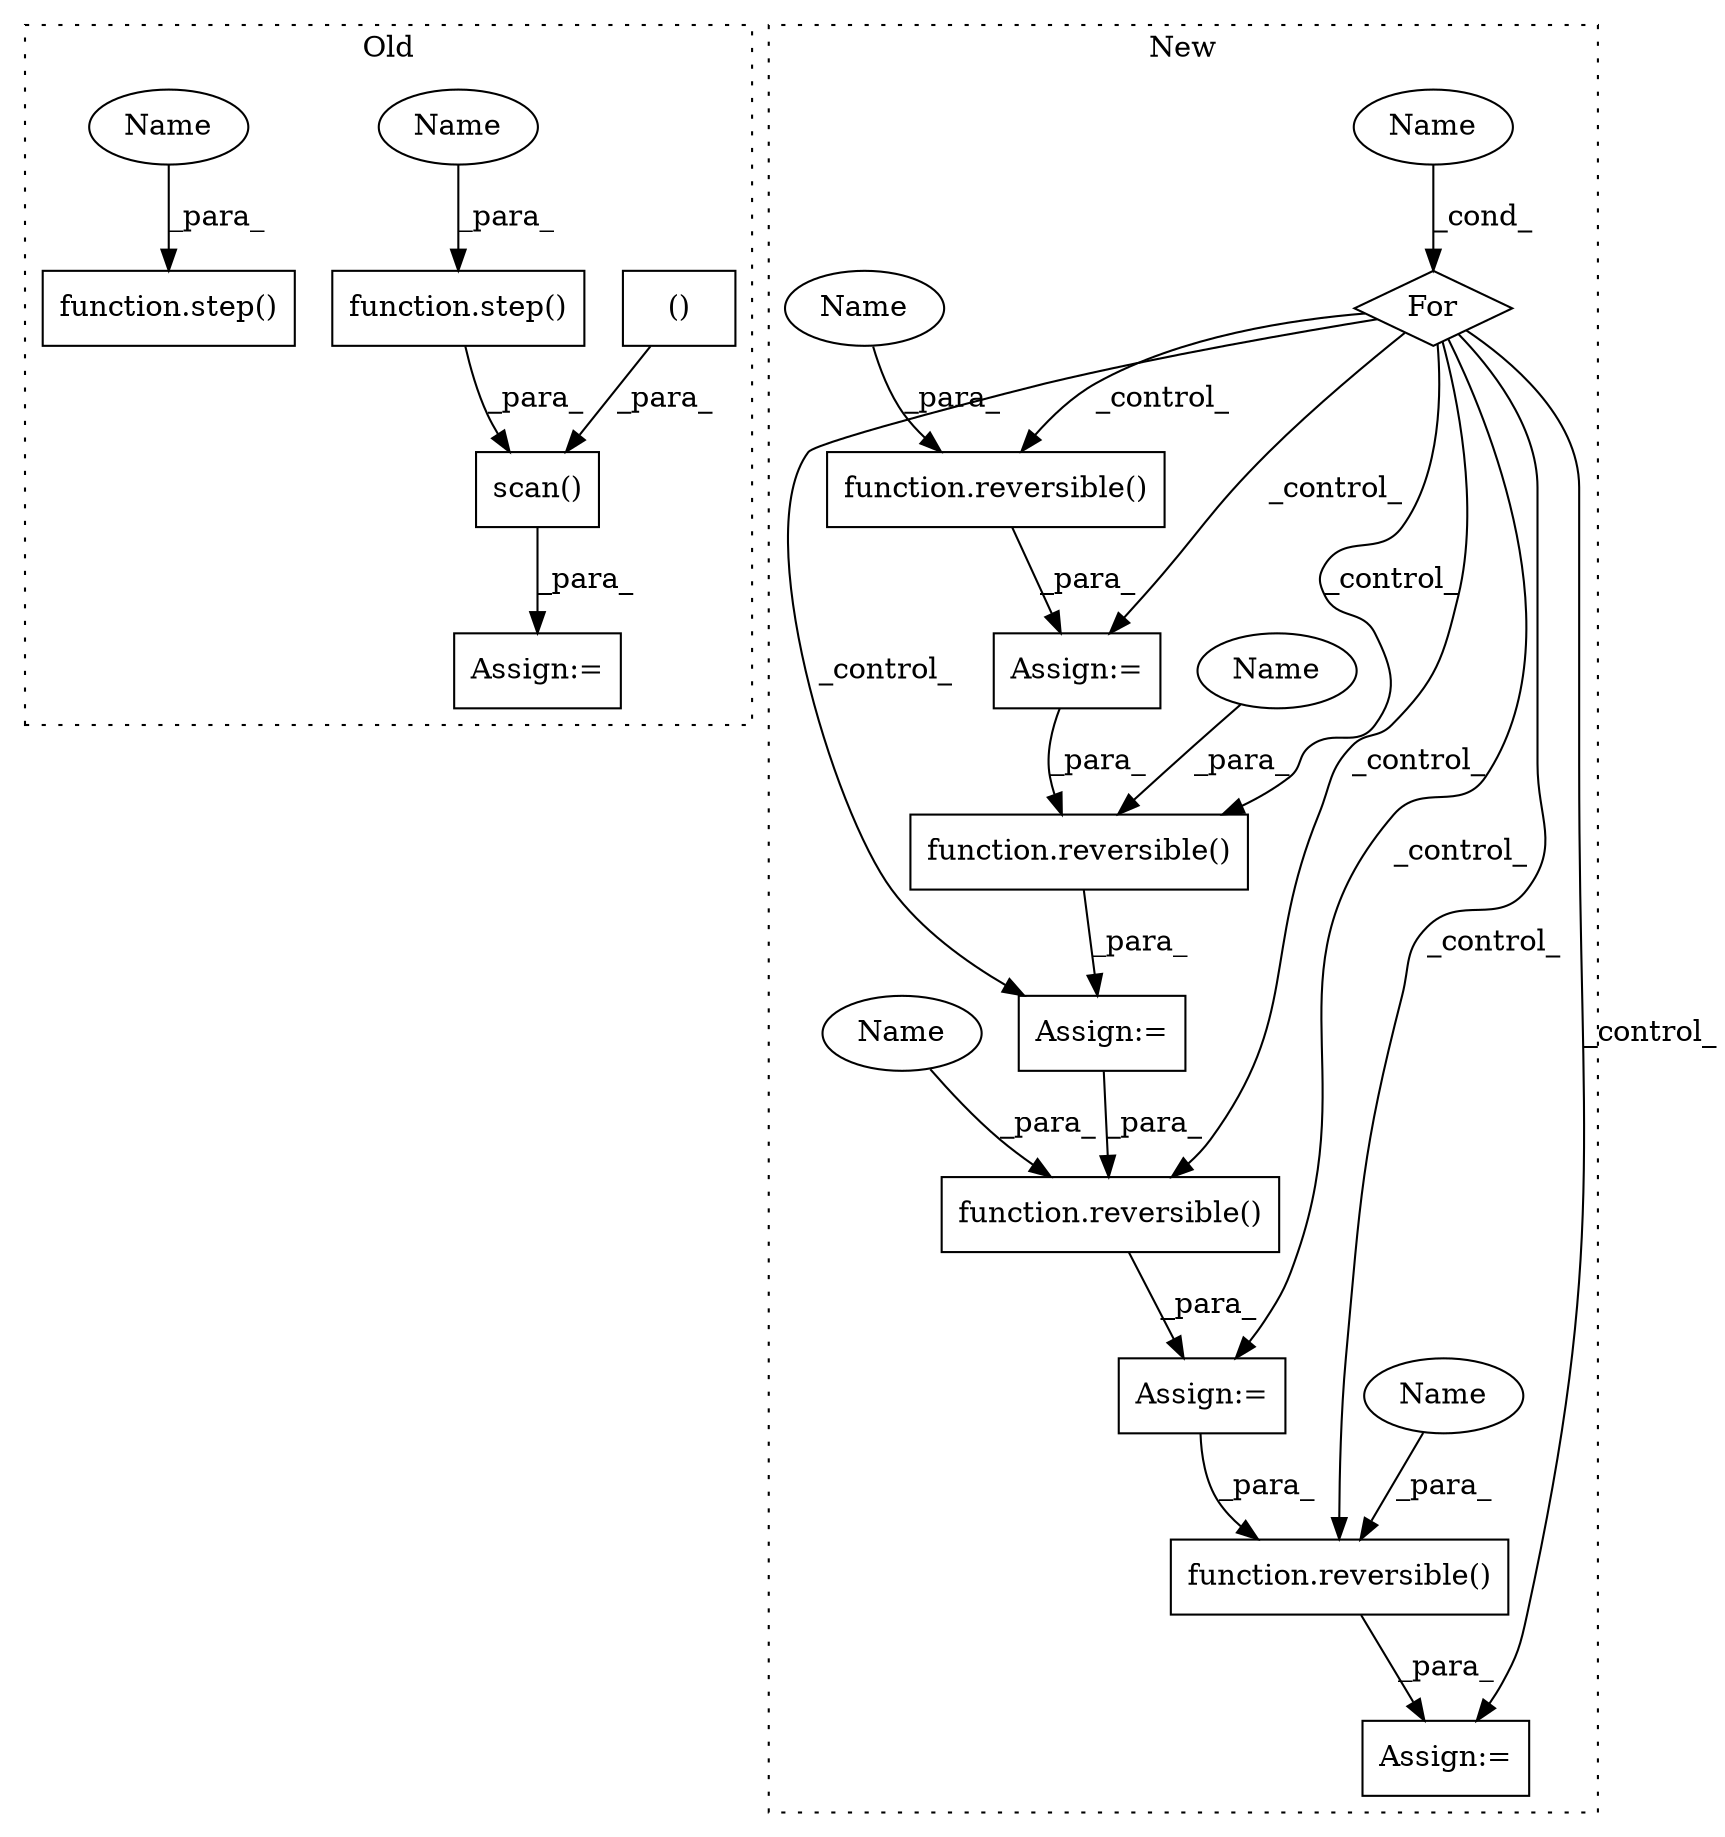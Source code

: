 digraph G {
subgraph cluster0 {
1 [label="scan()" a="75" s="11853,11904" l="9,31" shape="box"];
3 [label="()" a="54" s="11741" l="24" shape="box"];
5 [label="function.step()" a="75" s="11862,11870" l="5,1" shape="box"];
7 [label="function.step()" a="75" s="11808,11816" l="5,1" shape="box"];
13 [label="Assign:=" a="68" s="11850" l="3" shape="box"];
20 [label="Name" a="87" s="11867" l="3" shape="ellipse"];
21 [label="Name" a="87" s="11813" l="3" shape="ellipse"];
label = "Old";
style="dotted";
}
subgraph cluster1 {
2 [label="function.reversible()" a="75" s="10435,10477" l="11,1" shape="box"];
4 [label="function.reversible()" a="75" s="10361,10419" l="11,1" shape="box"];
6 [label="For" a="107" s="10309,10345" l="4,10" shape="diamond"];
8 [label="Name" a="87" s="10313" l="1" shape="ellipse"];
9 [label="function.reversible()" a="75" s="10493,10549" l="11,1" shape="box"];
10 [label="Assign:=" a="68" s="10358" l="3" shape="box"];
11 [label="function.reversible()" a="75" s="10565,10607" l="11,1" shape="box"];
12 [label="Assign:=" a="68" s="10432" l="3" shape="box"];
14 [label="Assign:=" a="68" s="10562" l="3" shape="box"];
15 [label="Assign:=" a="68" s="10490" l="3" shape="box"];
16 [label="Name" a="87" s="10372" l="3" shape="ellipse"];
17 [label="Name" a="87" s="10504" l="3" shape="ellipse"];
18 [label="Name" a="87" s="10576" l="3" shape="ellipse"];
19 [label="Name" a="87" s="10446" l="3" shape="ellipse"];
label = "New";
style="dotted";
}
1 -> 13 [label="_para_"];
2 -> 12 [label="_para_"];
3 -> 1 [label="_para_"];
4 -> 10 [label="_para_"];
5 -> 1 [label="_para_"];
6 -> 4 [label="_control_"];
6 -> 11 [label="_control_"];
6 -> 14 [label="_control_"];
6 -> 12 [label="_control_"];
6 -> 2 [label="_control_"];
6 -> 9 [label="_control_"];
6 -> 15 [label="_control_"];
6 -> 10 [label="_control_"];
8 -> 6 [label="_cond_"];
9 -> 15 [label="_para_"];
10 -> 2 [label="_para_"];
11 -> 14 [label="_para_"];
12 -> 9 [label="_para_"];
15 -> 11 [label="_para_"];
16 -> 4 [label="_para_"];
17 -> 9 [label="_para_"];
18 -> 11 [label="_para_"];
19 -> 2 [label="_para_"];
20 -> 5 [label="_para_"];
21 -> 7 [label="_para_"];
}